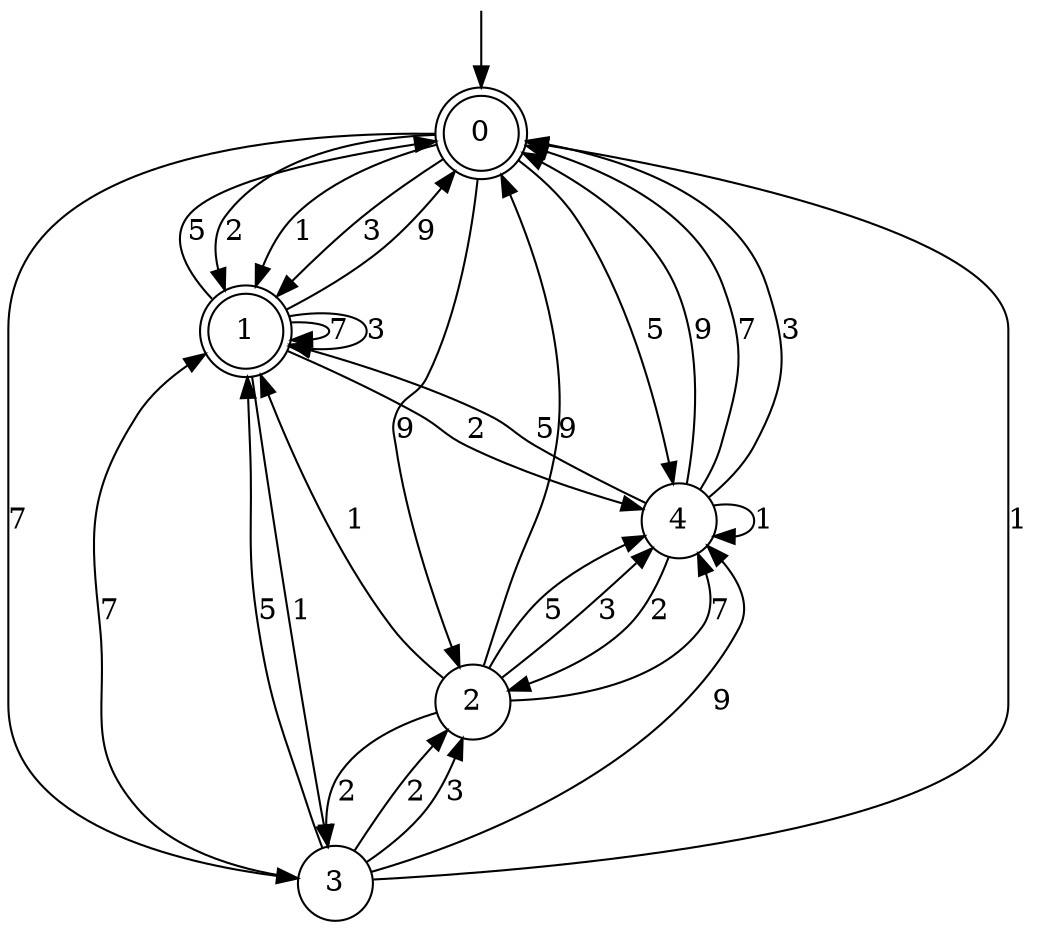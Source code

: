 digraph g {

	s0 [shape="doublecircle" label="0"];
	s1 [shape="doublecircle" label="1"];
	s2 [shape="circle" label="2"];
	s3 [shape="circle" label="3"];
	s4 [shape="circle" label="4"];
	s0 -> s1 [label="2"];
	s0 -> s2 [label="9"];
	s0 -> s3 [label="7"];
	s0 -> s4 [label="5"];
	s0 -> s1 [label="1"];
	s0 -> s1 [label="3"];
	s1 -> s4 [label="2"];
	s1 -> s0 [label="9"];
	s1 -> s1 [label="7"];
	s1 -> s0 [label="5"];
	s1 -> s3 [label="1"];
	s1 -> s1 [label="3"];
	s2 -> s3 [label="2"];
	s2 -> s0 [label="9"];
	s2 -> s4 [label="7"];
	s2 -> s4 [label="5"];
	s2 -> s1 [label="1"];
	s2 -> s4 [label="3"];
	s3 -> s2 [label="2"];
	s3 -> s4 [label="9"];
	s3 -> s1 [label="7"];
	s3 -> s1 [label="5"];
	s3 -> s0 [label="1"];
	s3 -> s2 [label="3"];
	s4 -> s2 [label="2"];
	s4 -> s0 [label="9"];
	s4 -> s0 [label="7"];
	s4 -> s1 [label="5"];
	s4 -> s4 [label="1"];
	s4 -> s0 [label="3"];

__start0 [label="" shape="none" width="0" height="0"];
__start0 -> s0;

}

